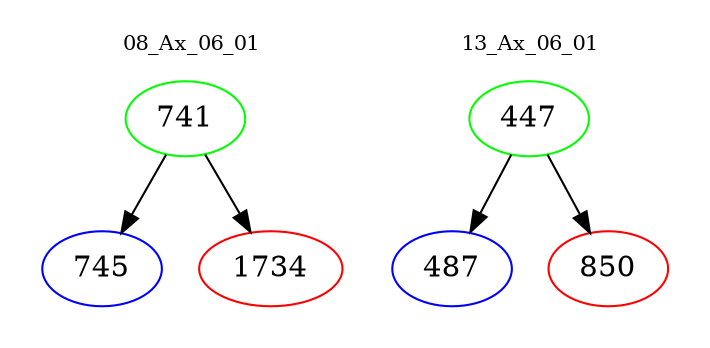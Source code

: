 digraph{
subgraph cluster_0 {
color = white
label = "08_Ax_06_01";
fontsize=10;
T0_741 [label="741", color="green"]
T0_741 -> T0_745 [color="black"]
T0_745 [label="745", color="blue"]
T0_741 -> T0_1734 [color="black"]
T0_1734 [label="1734", color="red"]
}
subgraph cluster_1 {
color = white
label = "13_Ax_06_01";
fontsize=10;
T1_447 [label="447", color="green"]
T1_447 -> T1_487 [color="black"]
T1_487 [label="487", color="blue"]
T1_447 -> T1_850 [color="black"]
T1_850 [label="850", color="red"]
}
}
